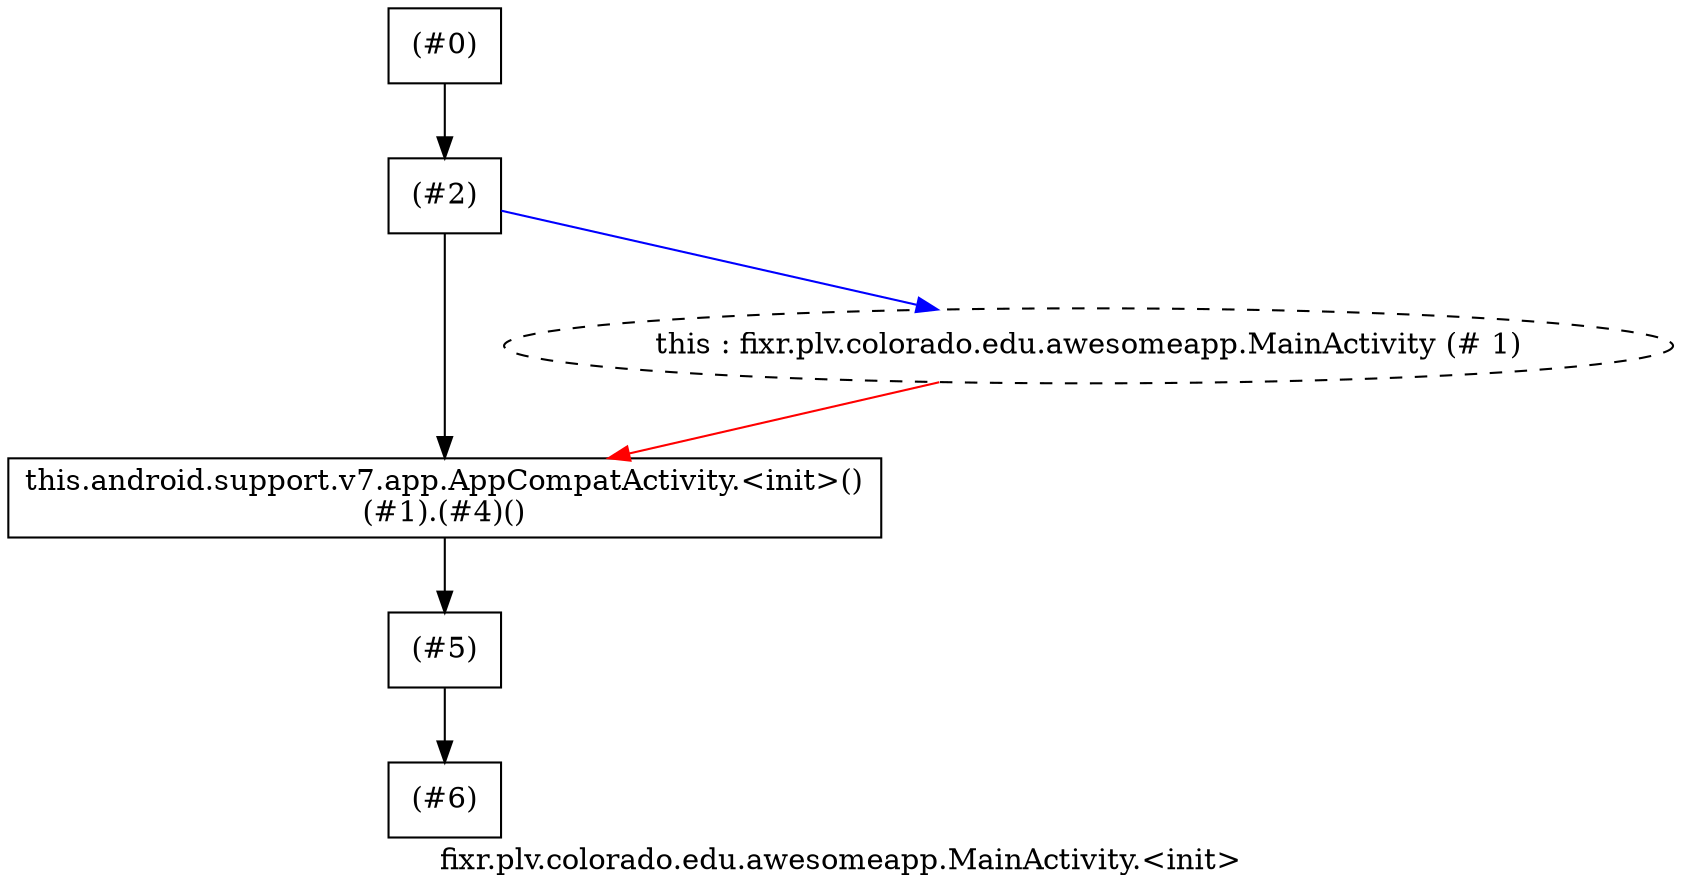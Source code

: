 digraph "cfg" {
    label="cfg";
    label="fixr.plv.colorado.edu.awesomeapp.MainActivity.<init>";
    node [shape=box];
    "0" [label="(#0)",group=0,];
    "4" [label="this.android.support.v7.app.AppCompatActivity.<init>()\n(#1).(#4)()",group=0,];
    "5" [label="(#5)",group=0,];
    "4"->"5" [color=black,Damping=0.7,];
    "6" [label="(#6)",group=0,];
    "5"->"6" [color=black,Damping=0.7,];
    "2" [label="(#2)",group=0,];
    "0"->"2" [color=black,Damping=0.7,];
    "2"->"4" [color=black,Damping=0.7,];
    "1" [label="this : fixr.plv.colorado.edu.awesomeapp.MainActivity (# 1)",style=dashed,shape=ellipse,group=1,];
    "1"->"4" [color=red,Damping=0.7,];
    "2"->"1" [color=blue,];
}

